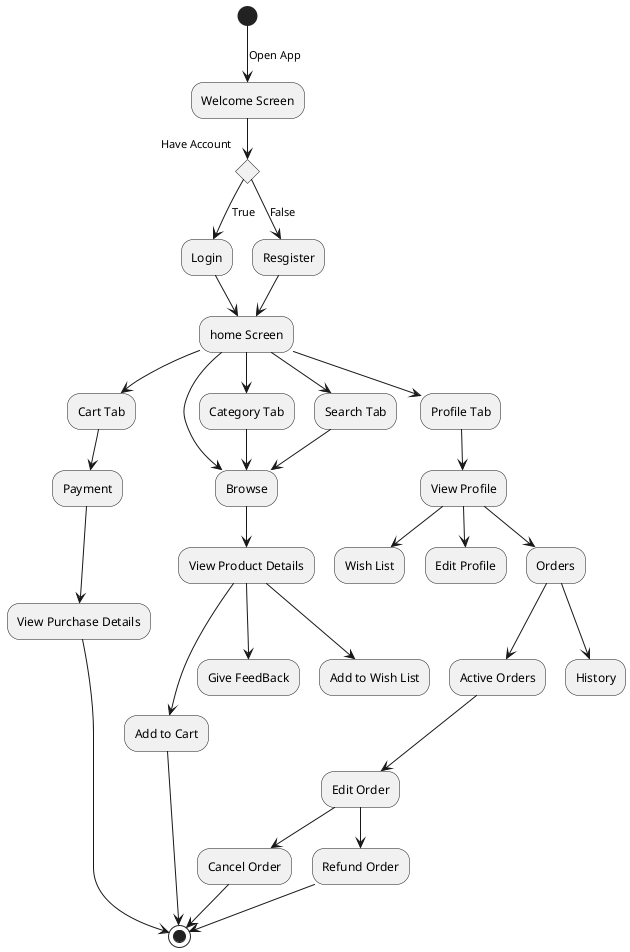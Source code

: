 @startuml
(*) -->[Open App] "Welcome Screen"
"Welcome Screen" --> if "Have Account" then

-->[True] "Login" 
--> home Screen

else

-->[False] "Resgister" 
--> home Screen

endif

"home Screen" --> Browse
"home Screen" --> Cart Tab
"home Screen" --> Search Tab
"home Screen" --> Profile Tab
"home Screen" --> Category Tab

"Profile Tab" --> View Profile
"View Profile" --> Edit Profile

"View Profile" --> Orders
"View Profile" --> Wish List
"Orders" --> Active Orders
"Orders" --> History 
"Active Orders" --> Edit Order
"Edit Order" --> Cancel Order
"Edit Order"--> Refund Order

"Cart Tab" --> Payment 

"Category Tab" --> Browse 
"Search Tab" --> Browse 

"Browse" --> View Product Details 

"View Product Details" --> Add to Cart
"View Product Details" --> Give FeedBack
"View Product Details" --> Add to Wish List

"Payment"--> View Purchase Details 
"View Purchase Details"--> (*)
"Add to Cart"--> (*)
"Refund Order"--> (*)
"Cancel Order"--> (*)

@enduml